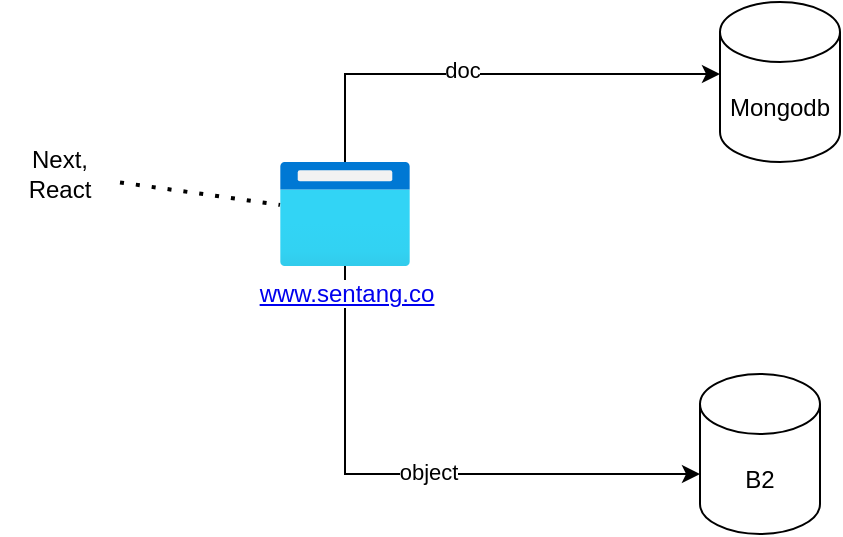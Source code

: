 <mxfile version="28.2.7">
  <diagram name="Page-1" id="_GwjLvSYHDaISPEABcEc">
    <mxGraphModel dx="1615" dy="415" grid="1" gridSize="10" guides="1" tooltips="1" connect="1" arrows="1" fold="1" page="1" pageScale="1" pageWidth="850" pageHeight="1100" math="0" shadow="0">
      <root>
        <mxCell id="0" />
        <mxCell id="1" parent="0" />
        <mxCell id="_lyQtnQ2qPUpcMT8xCgQ-7" style="edgeStyle=orthogonalEdgeStyle;rounded=0;orthogonalLoop=1;jettySize=auto;html=1;" edge="1" parent="1" source="_lyQtnQ2qPUpcMT8xCgQ-4" target="_lyQtnQ2qPUpcMT8xCgQ-6">
          <mxGeometry relative="1" as="geometry">
            <mxPoint x="75" y="180.0" as="sourcePoint" />
            <mxPoint x="230" y="180.0" as="targetPoint" />
            <Array as="points">
              <mxPoint x="33" y="120" />
            </Array>
          </mxGeometry>
        </mxCell>
        <mxCell id="_lyQtnQ2qPUpcMT8xCgQ-12" value="doc" style="edgeLabel;html=1;align=center;verticalAlign=middle;resizable=0;points=[];" vertex="1" connectable="0" parent="_lyQtnQ2qPUpcMT8xCgQ-7">
          <mxGeometry x="-0.117" y="2" relative="1" as="geometry">
            <mxPoint as="offset" />
          </mxGeometry>
        </mxCell>
        <mxCell id="_lyQtnQ2qPUpcMT8xCgQ-10" style="edgeStyle=orthogonalEdgeStyle;rounded=0;orthogonalLoop=1;jettySize=auto;html=1;" edge="1" parent="1" source="_lyQtnQ2qPUpcMT8xCgQ-4" target="_lyQtnQ2qPUpcMT8xCgQ-9">
          <mxGeometry relative="1" as="geometry">
            <Array as="points">
              <mxPoint x="33" y="320" />
            </Array>
          </mxGeometry>
        </mxCell>
        <mxCell id="_lyQtnQ2qPUpcMT8xCgQ-11" value="object" style="edgeLabel;html=1;align=center;verticalAlign=middle;resizable=0;points=[];" vertex="1" connectable="0" parent="_lyQtnQ2qPUpcMT8xCgQ-10">
          <mxGeometry x="0.033" y="1" relative="1" as="geometry">
            <mxPoint as="offset" />
          </mxGeometry>
        </mxCell>
        <mxCell id="_lyQtnQ2qPUpcMT8xCgQ-4" value="&lt;a href=&quot;https://www.sentang.co/&quot;&gt;www.sentang.co&lt;/a&gt;" style="image;aspect=fixed;html=1;points=[];align=center;fontSize=12;image=img/lib/azure2/general/Browser.svg;" vertex="1" parent="1">
          <mxGeometry y="164" width="65" height="52" as="geometry" />
        </mxCell>
        <mxCell id="_lyQtnQ2qPUpcMT8xCgQ-6" value="Mongodb" style="shape=cylinder3;whiteSpace=wrap;html=1;boundedLbl=1;backgroundOutline=1;size=15;" vertex="1" parent="1">
          <mxGeometry x="220" y="84" width="60" height="80" as="geometry" />
        </mxCell>
        <mxCell id="_lyQtnQ2qPUpcMT8xCgQ-8" value="Next, React" style="text;html=1;whiteSpace=wrap;strokeColor=none;fillColor=none;align=center;verticalAlign=middle;rounded=0;" vertex="1" parent="1">
          <mxGeometry x="-140" y="150" width="60" height="40" as="geometry" />
        </mxCell>
        <mxCell id="_lyQtnQ2qPUpcMT8xCgQ-9" value="B2" style="shape=cylinder3;whiteSpace=wrap;html=1;boundedLbl=1;backgroundOutline=1;size=15;" vertex="1" parent="1">
          <mxGeometry x="210" y="270" width="60" height="80" as="geometry" />
        </mxCell>
        <mxCell id="_lyQtnQ2qPUpcMT8xCgQ-13" value="" style="endArrow=none;dashed=1;html=1;dashPattern=1 3;strokeWidth=2;rounded=0;" edge="1" parent="1" source="_lyQtnQ2qPUpcMT8xCgQ-8" target="_lyQtnQ2qPUpcMT8xCgQ-4">
          <mxGeometry width="50" height="50" relative="1" as="geometry">
            <mxPoint x="-70" y="174.528" as="sourcePoint" />
            <mxPoint x="110" y="190" as="targetPoint" />
          </mxGeometry>
        </mxCell>
      </root>
    </mxGraphModel>
  </diagram>
</mxfile>
